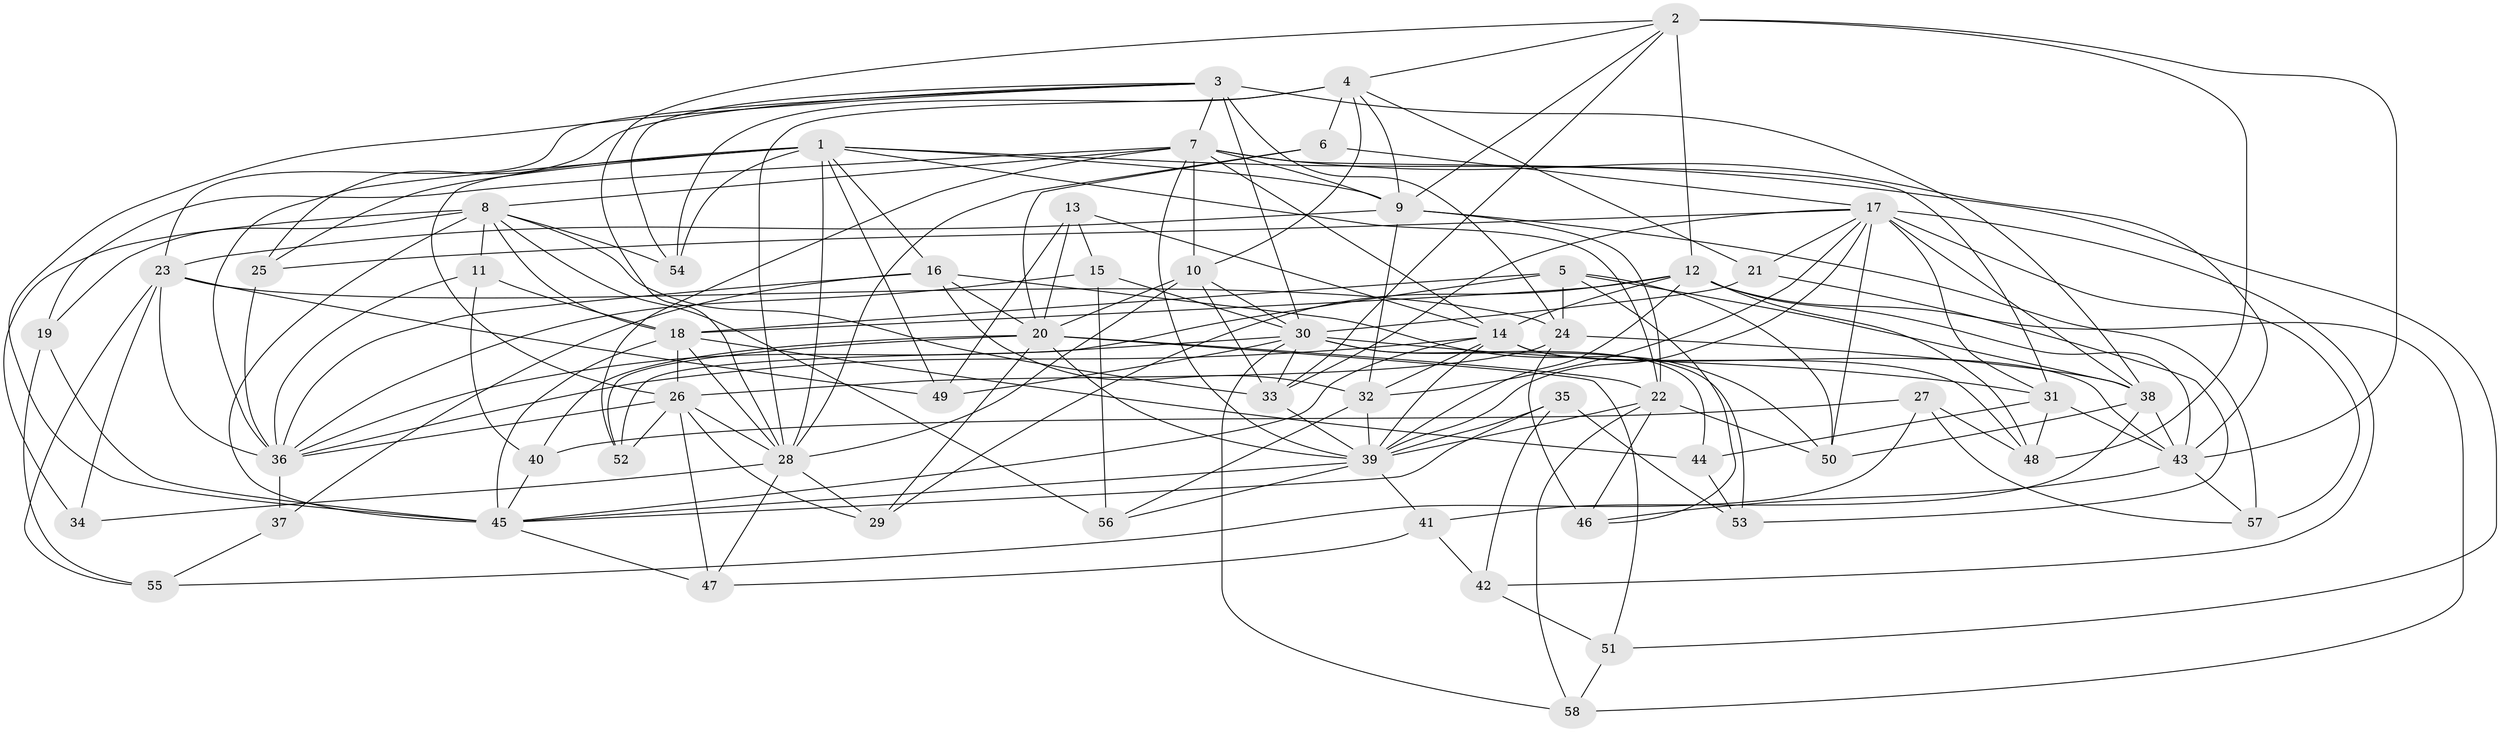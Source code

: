 // original degree distribution, {4: 1.0}
// Generated by graph-tools (version 1.1) at 2025/53/03/04/25 22:53:35]
// undirected, 58 vertices, 176 edges
graph export_dot {
  node [color=gray90,style=filled];
  1;
  2;
  3;
  4;
  5;
  6;
  7;
  8;
  9;
  10;
  11;
  12;
  13;
  14;
  15;
  16;
  17;
  18;
  19;
  20;
  21;
  22;
  23;
  24;
  25;
  26;
  27;
  28;
  29;
  30;
  31;
  32;
  33;
  34;
  35;
  36;
  37;
  38;
  39;
  40;
  41;
  42;
  43;
  44;
  45;
  46;
  47;
  48;
  49;
  50;
  51;
  52;
  53;
  54;
  55;
  56;
  57;
  58;
  1 -- 9 [weight=1.0];
  1 -- 16 [weight=2.0];
  1 -- 22 [weight=1.0];
  1 -- 25 [weight=1.0];
  1 -- 26 [weight=1.0];
  1 -- 28 [weight=1.0];
  1 -- 36 [weight=2.0];
  1 -- 49 [weight=1.0];
  1 -- 51 [weight=1.0];
  1 -- 54 [weight=1.0];
  2 -- 4 [weight=1.0];
  2 -- 9 [weight=1.0];
  2 -- 12 [weight=2.0];
  2 -- 28 [weight=2.0];
  2 -- 33 [weight=1.0];
  2 -- 43 [weight=1.0];
  2 -- 48 [weight=2.0];
  3 -- 7 [weight=1.0];
  3 -- 23 [weight=1.0];
  3 -- 24 [weight=1.0];
  3 -- 25 [weight=1.0];
  3 -- 30 [weight=2.0];
  3 -- 38 [weight=2.0];
  3 -- 45 [weight=1.0];
  3 -- 54 [weight=1.0];
  4 -- 6 [weight=1.0];
  4 -- 9 [weight=1.0];
  4 -- 10 [weight=1.0];
  4 -- 21 [weight=1.0];
  4 -- 28 [weight=2.0];
  4 -- 54 [weight=1.0];
  5 -- 18 [weight=1.0];
  5 -- 24 [weight=1.0];
  5 -- 38 [weight=3.0];
  5 -- 46 [weight=1.0];
  5 -- 50 [weight=1.0];
  5 -- 52 [weight=1.0];
  6 -- 17 [weight=1.0];
  6 -- 20 [weight=1.0];
  6 -- 28 [weight=1.0];
  7 -- 8 [weight=1.0];
  7 -- 9 [weight=1.0];
  7 -- 10 [weight=1.0];
  7 -- 14 [weight=1.0];
  7 -- 19 [weight=1.0];
  7 -- 31 [weight=1.0];
  7 -- 39 [weight=1.0];
  7 -- 43 [weight=1.0];
  7 -- 52 [weight=1.0];
  8 -- 11 [weight=1.0];
  8 -- 18 [weight=1.0];
  8 -- 19 [weight=1.0];
  8 -- 33 [weight=1.0];
  8 -- 34 [weight=1.0];
  8 -- 45 [weight=2.0];
  8 -- 54 [weight=1.0];
  8 -- 56 [weight=1.0];
  9 -- 22 [weight=1.0];
  9 -- 23 [weight=5.0];
  9 -- 32 [weight=1.0];
  9 -- 57 [weight=1.0];
  10 -- 20 [weight=1.0];
  10 -- 28 [weight=1.0];
  10 -- 30 [weight=1.0];
  10 -- 33 [weight=1.0];
  11 -- 18 [weight=1.0];
  11 -- 36 [weight=1.0];
  11 -- 40 [weight=1.0];
  12 -- 14 [weight=2.0];
  12 -- 18 [weight=1.0];
  12 -- 29 [weight=1.0];
  12 -- 39 [weight=1.0];
  12 -- 43 [weight=1.0];
  12 -- 48 [weight=1.0];
  12 -- 58 [weight=1.0];
  13 -- 14 [weight=1.0];
  13 -- 15 [weight=1.0];
  13 -- 20 [weight=1.0];
  13 -- 49 [weight=1.0];
  14 -- 32 [weight=1.0];
  14 -- 36 [weight=1.0];
  14 -- 39 [weight=1.0];
  14 -- 43 [weight=1.0];
  14 -- 45 [weight=1.0];
  14 -- 48 [weight=1.0];
  15 -- 30 [weight=1.0];
  15 -- 36 [weight=1.0];
  15 -- 56 [weight=1.0];
  16 -- 20 [weight=2.0];
  16 -- 32 [weight=1.0];
  16 -- 36 [weight=1.0];
  16 -- 37 [weight=1.0];
  16 -- 50 [weight=1.0];
  17 -- 21 [weight=1.0];
  17 -- 25 [weight=1.0];
  17 -- 31 [weight=1.0];
  17 -- 32 [weight=1.0];
  17 -- 33 [weight=1.0];
  17 -- 38 [weight=1.0];
  17 -- 39 [weight=1.0];
  17 -- 42 [weight=1.0];
  17 -- 50 [weight=2.0];
  17 -- 57 [weight=1.0];
  18 -- 26 [weight=3.0];
  18 -- 28 [weight=1.0];
  18 -- 44 [weight=1.0];
  18 -- 45 [weight=1.0];
  19 -- 45 [weight=1.0];
  19 -- 55 [weight=1.0];
  20 -- 22 [weight=2.0];
  20 -- 29 [weight=1.0];
  20 -- 39 [weight=1.0];
  20 -- 40 [weight=1.0];
  20 -- 51 [weight=1.0];
  20 -- 52 [weight=1.0];
  21 -- 30 [weight=1.0];
  21 -- 53 [weight=1.0];
  22 -- 39 [weight=1.0];
  22 -- 46 [weight=1.0];
  22 -- 50 [weight=1.0];
  22 -- 58 [weight=1.0];
  23 -- 24 [weight=1.0];
  23 -- 34 [weight=2.0];
  23 -- 36 [weight=1.0];
  23 -- 49 [weight=1.0];
  23 -- 55 [weight=1.0];
  24 -- 26 [weight=1.0];
  24 -- 38 [weight=1.0];
  24 -- 46 [weight=1.0];
  25 -- 36 [weight=1.0];
  26 -- 28 [weight=1.0];
  26 -- 29 [weight=1.0];
  26 -- 36 [weight=1.0];
  26 -- 47 [weight=1.0];
  26 -- 52 [weight=1.0];
  27 -- 40 [weight=1.0];
  27 -- 48 [weight=1.0];
  27 -- 55 [weight=1.0];
  27 -- 57 [weight=1.0];
  28 -- 29 [weight=1.0];
  28 -- 34 [weight=1.0];
  28 -- 47 [weight=1.0];
  30 -- 31 [weight=1.0];
  30 -- 33 [weight=1.0];
  30 -- 36 [weight=1.0];
  30 -- 44 [weight=1.0];
  30 -- 49 [weight=1.0];
  30 -- 53 [weight=1.0];
  30 -- 58 [weight=1.0];
  31 -- 43 [weight=1.0];
  31 -- 44 [weight=1.0];
  31 -- 48 [weight=1.0];
  32 -- 39 [weight=1.0];
  32 -- 56 [weight=1.0];
  33 -- 39 [weight=1.0];
  35 -- 39 [weight=1.0];
  35 -- 42 [weight=1.0];
  35 -- 45 [weight=1.0];
  35 -- 53 [weight=1.0];
  36 -- 37 [weight=2.0];
  37 -- 55 [weight=1.0];
  38 -- 41 [weight=1.0];
  38 -- 43 [weight=1.0];
  38 -- 50 [weight=1.0];
  39 -- 41 [weight=1.0];
  39 -- 45 [weight=1.0];
  39 -- 56 [weight=1.0];
  40 -- 45 [weight=1.0];
  41 -- 42 [weight=1.0];
  41 -- 47 [weight=1.0];
  42 -- 51 [weight=1.0];
  43 -- 46 [weight=1.0];
  43 -- 57 [weight=1.0];
  44 -- 53 [weight=1.0];
  45 -- 47 [weight=1.0];
  51 -- 58 [weight=1.0];
}
